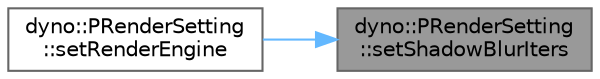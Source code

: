 digraph "dyno::PRenderSetting::setShadowBlurIters"
{
 // LATEX_PDF_SIZE
  bgcolor="transparent";
  edge [fontname=Helvetica,fontsize=10,labelfontname=Helvetica,labelfontsize=10];
  node [fontname=Helvetica,fontsize=10,shape=box,height=0.2,width=0.4];
  rankdir="RL";
  Node1 [id="Node000001",label="dyno::PRenderSetting\l::setShadowBlurIters",height=0.2,width=0.4,color="gray40", fillcolor="grey60", style="filled", fontcolor="black",tooltip=" "];
  Node1 -> Node2 [id="edge1_Node000001_Node000002",dir="back",color="steelblue1",style="solid",tooltip=" "];
  Node2 [id="Node000002",label="dyno::PRenderSetting\l::setRenderEngine",height=0.2,width=0.4,color="grey40", fillcolor="white", style="filled",URL="$classdyno_1_1_p_render_setting.html#abf5661c1f3c61998bc7d82fe6549240e",tooltip=" "];
}
